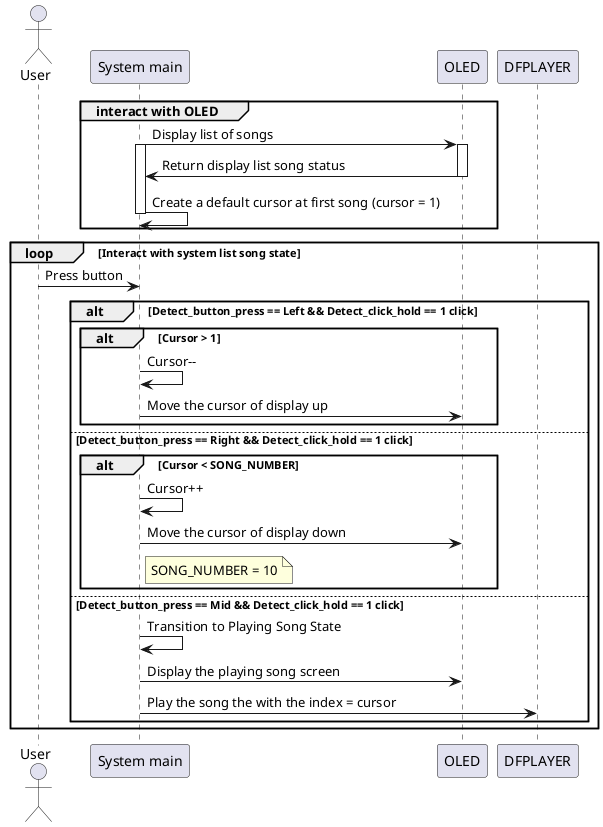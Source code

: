 @startuml system_list_song_screen
actor User
participant "System main"   as    System_main
participant OLED
participant DFPLAYER

group interact with OLED

System_main -> OLED: Display list of songs
activate System_main
activate OLED
OLED -> System_main: Return display list song status  
deactivate OLED
System_main -> System_main: Create a default cursor at first song (cursor = 1)
deactivate System_main

end


loop Interact with system list song state
    User -> System_main: Press button

    alt Detect_button_press == Left && Detect_click_hold == 1 click
        alt Cursor > 1
            System_main -> System_main: Cursor--
            System_main -> OLED: Move the cursor of display up
        end

    else Detect_button_press == Right && Detect_click_hold == 1 click
        alt Cursor < SONG_NUMBER
            System_main -> System_main: Cursor++
            System_main -> OLED: Move the cursor of display down
        note right of System_main
          SONG_NUMBER = 10
        end note
        end

    else Detect_button_press == Mid && Detect_click_hold == 1 click
        System_main -> System_main: Transition to Playing Song State
        System_main -> OLED: Display the playing song screen
        System_main -> DFPLAYER: Play the song the with the index = cursor
    end
end
@enduml




